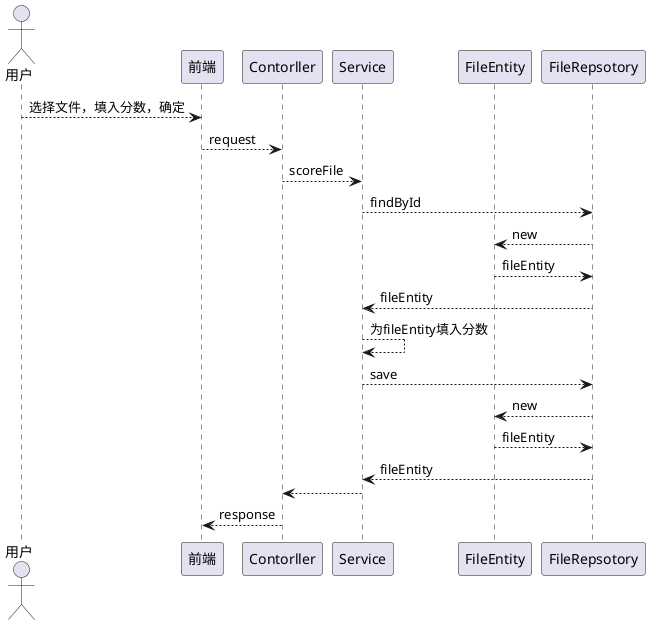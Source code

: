 @startuml
actor user as "用户"
participant f as "前端"
participant c as "Contorller"
participant s as "Service"
participant e as "FileEntity"
participant r as "FileRepsotory"
user --> f: 选择文件，填入分数，确定
f --> c: request
c --> s: scoreFile
s --> r: findById
r --> e: new
e --> r: fileEntity
r --> s: fileEntity
s --> s: 为fileEntity填入分数
s --> r: save
r --> e: new
e --> r: fileEntity
r --> s: fileEntity
s --> c 
c --> f: response
@enduml